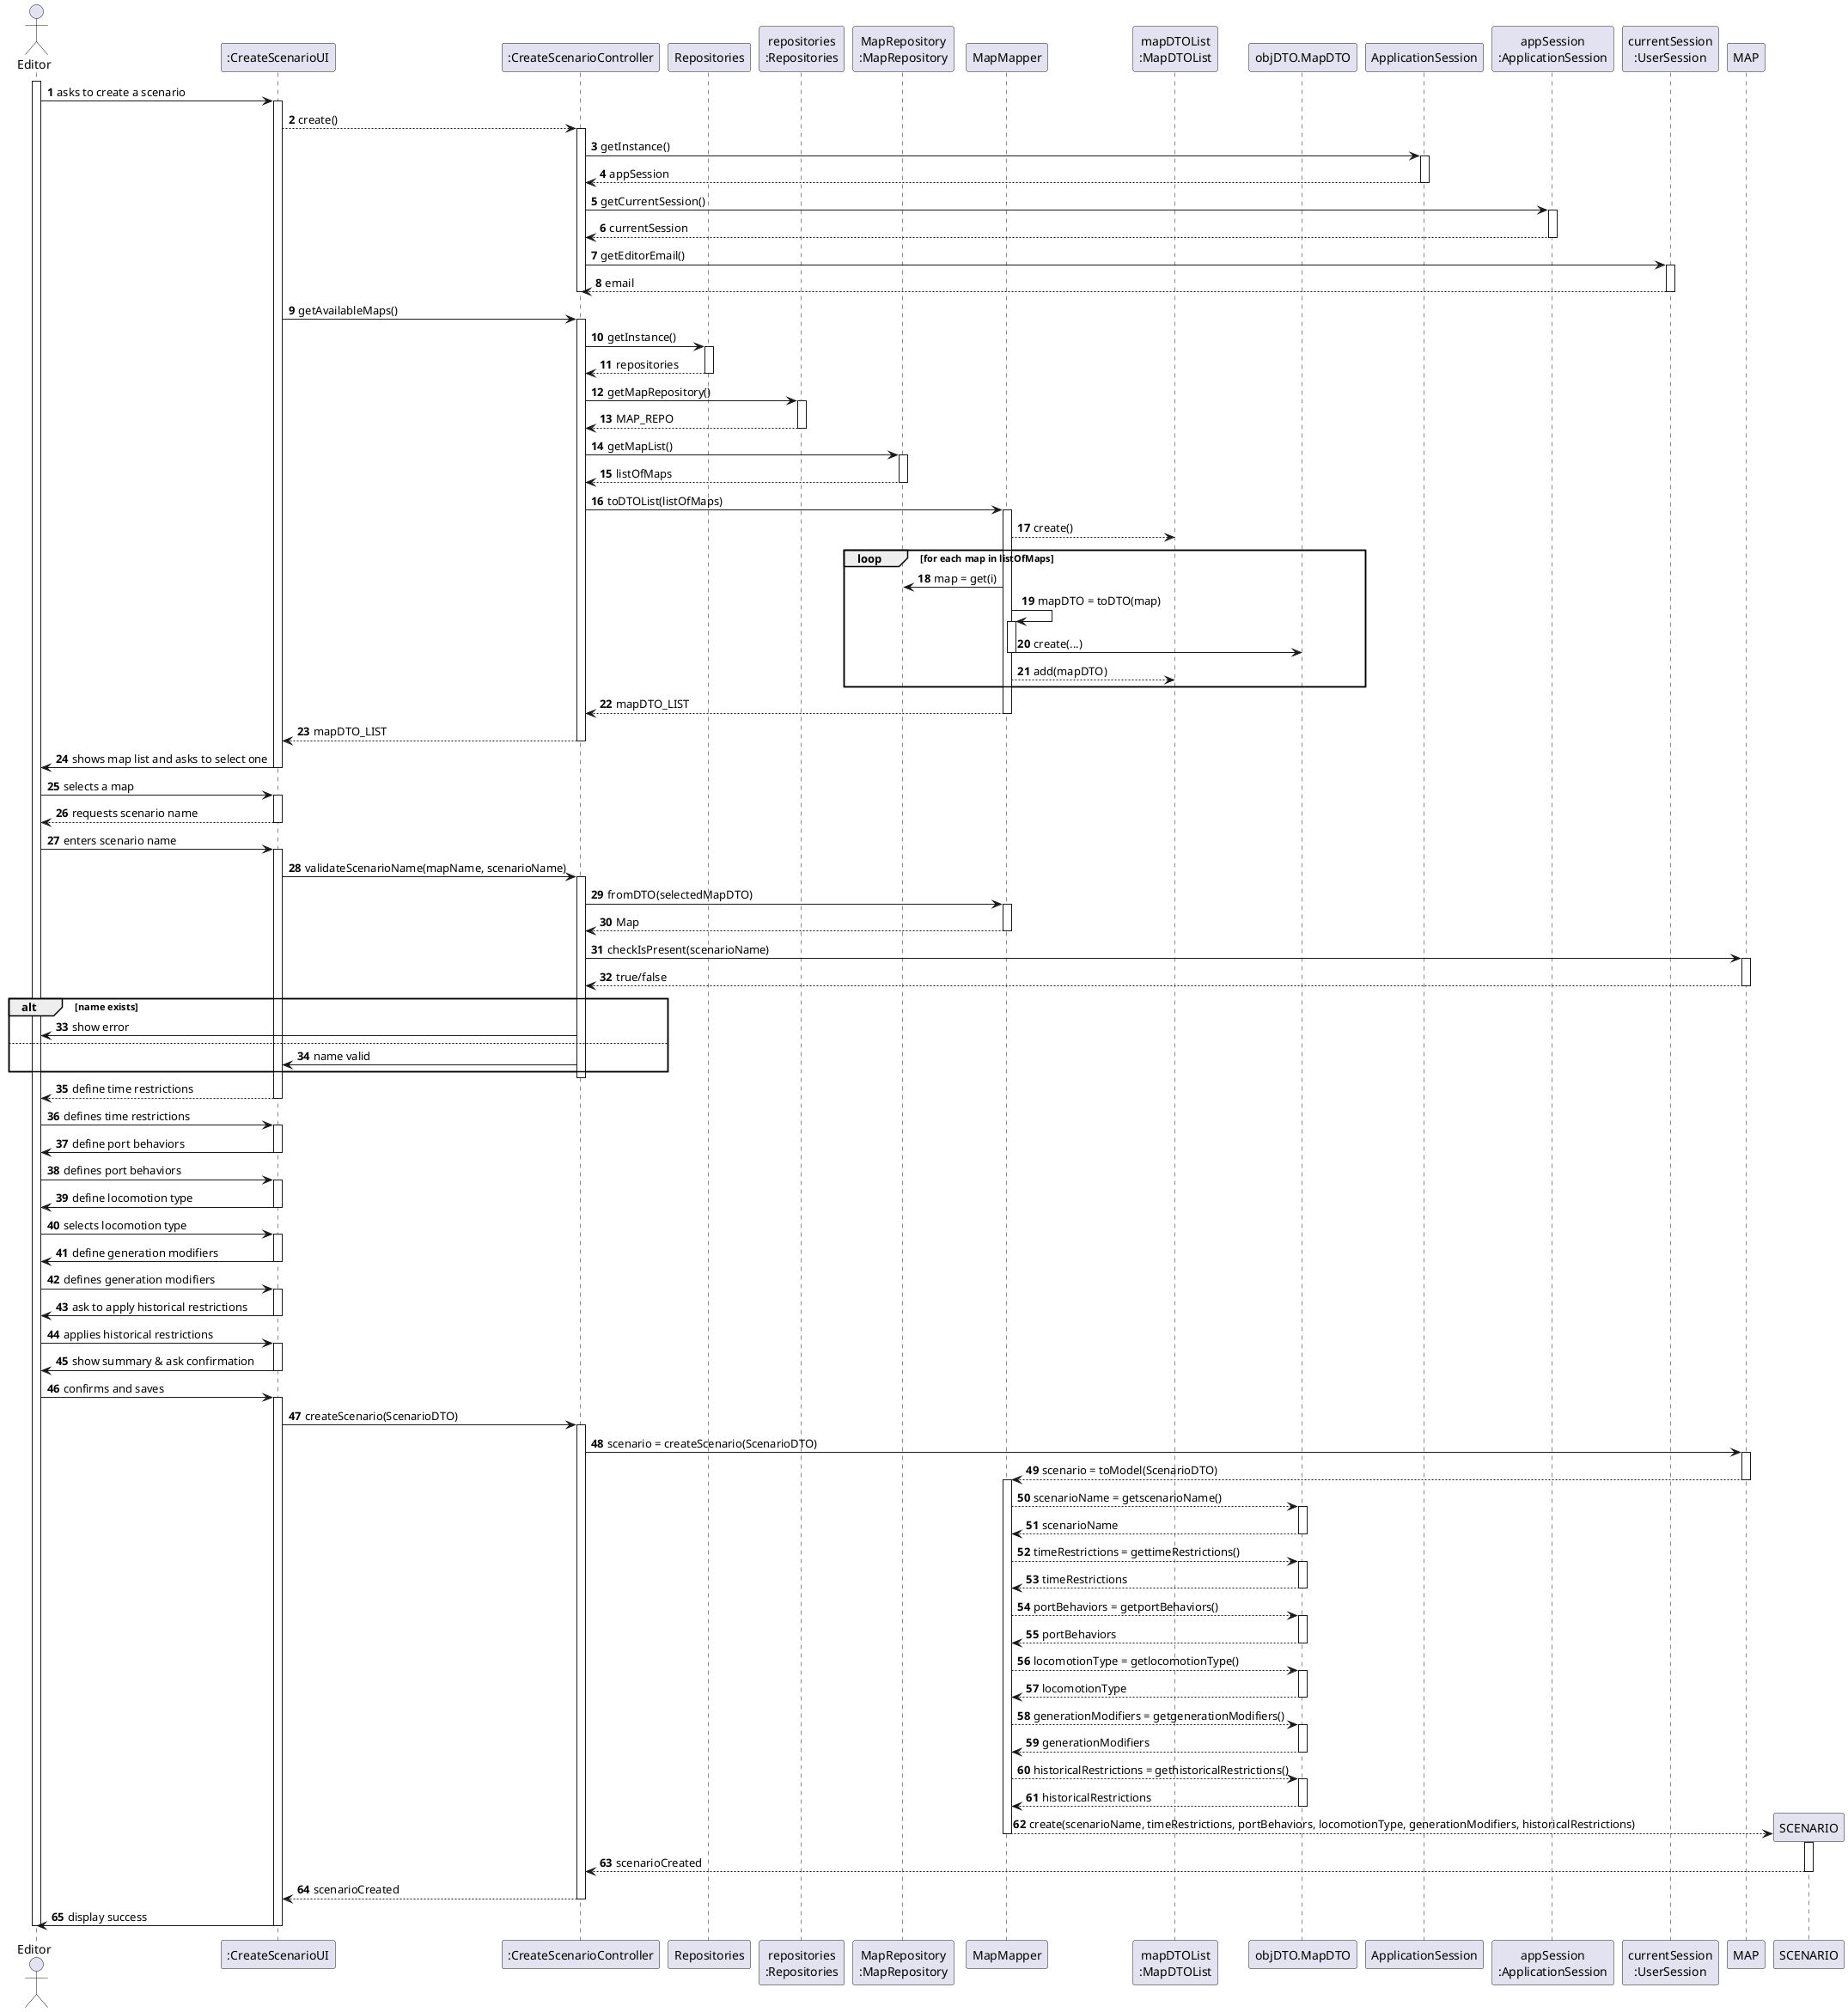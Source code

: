 @startuml
skinparam packageStyle rectangle
skinparam shadowing false
autonumber

actor "Editor" as EDITOR
participant ":CreateScenarioUI" as UI
participant ":CreateScenarioController" as CTRL
participant "Repositories" as REPOS
participant "repositories\n:Repositories" as REPOS_SINGLETON
participant "MapRepository\n:MapRepository" as MAP_REPO
participant "MapMapper" as MAP_MAPPER
participant "mapDTOList\n:MapDTOList" as DTO_LIST
participant "objDTO.MapDTO" as DTO
participant "ApplicationSession" as APP_SESSION
participant "appSession\n:ApplicationSession" as APP_SESSION_SINGLETON
participant "currentSession\n:UserSession" as CURRENT_SESSION


activate EDITOR
EDITOR -> UI : asks to create a scenario
activate UI
UI --> CTRL : create()

activate CTRL
CTRL -> APP_SESSION: getInstance()
activate APP_SESSION
APP_SESSION --> CTRL: appSession
deactivate APP_SESSION

CTRL -> APP_SESSION_SINGLETON: getCurrentSession()
activate APP_SESSION_SINGLETON
APP_SESSION_SINGLETON --> CTRL: currentSession
deactivate APP_SESSION_SINGLETON

CTRL -> CURRENT_SESSION: getEditorEmail()
activate CURRENT_SESSION
CURRENT_SESSION --> CTRL: email
deactivate CURRENT_SESSION
deactivate CTRL

UI -> CTRL : getAvailableMaps()
activate CTRL
CTRL -> REPOS : getInstance()
activate REPOS
REPOS --> CTRL : repositories
deactivate REPOS

CTRL -> REPOS_SINGLETON : getMapRepository()
activate REPOS_SINGLETON
REPOS_SINGLETON --> CTRL : MAP_REPO
deactivate REPOS_SINGLETON

CTRL -> MAP_REPO : getMapList()
activate MAP_REPO
MAP_REPO --> CTRL : listOfMaps
deactivate MAP_REPO

CTRL -> MAP_MAPPER : toDTOList(listOfMaps)
activate MAP_MAPPER
MAP_MAPPER --> DTO_LIST : create()

loop for each map in listOfMaps
    MAP_MAPPER -> MAP_REPO : map = get(i)
    MAP_MAPPER -> MAP_MAPPER : mapDTO = toDTO(map)
    activate MAP_MAPPER
    MAP_MAPPER -> DTO : create(...)
    deactivate MAP_MAPPER
    MAP_MAPPER --> DTO_LIST : add(mapDTO)
end loop

MAP_MAPPER --> CTRL : mapDTO_LIST
deactivate MAP_MAPPER

CTRL --> UI : mapDTO_LIST
deactivate CTRL
UI -> EDITOR : shows map list and asks to select one
deactivate UI

EDITOR -> UI : selects a map
activate UI
UI --> EDITOR : requests scenario name
deactivate UI

EDITOR -> UI : enters scenario name
activate UI
UI -> CTRL : validateScenarioName(mapName, scenarioName)
activate CTRL

CTRL -> MAP_MAPPER : fromDTO(selectedMapDTO)
activate MAP_MAPPER
MAP_MAPPER --> CTRL : Map
deactivate MAP_MAPPER

CTRL -> MAP : checkIsPresent(scenarioName)
activate MAP
MAP --> CTRL : true/false
deactivate MAP

alt name exists
    CTRL -> EDITOR : show error
else
    CTRL -> UI : name valid
end
deactivate CTRL

UI --> EDITOR: define time restrictions
deactivate UI

EDITOR -> UI: defines time restrictions
activate UI
UI -> EDITOR : define port behaviors
deactivate UI

EDITOR -> UI : defines port behaviors
activate UI
UI -> EDITOR : define locomotion type
deactivate UI

EDITOR -> UI : selects locomotion type
activate UI
UI -> EDITOR : define generation modifiers
deactivate UI

EDITOR -> UI : defines generation modifiers
activate UI
UI -> EDITOR : ask to apply historical restrictions
deactivate UI

EDITOR -> UI : applies historical restrictions
activate UI
UI -> EDITOR : show summary & ask confirmation
deactivate UI

EDITOR -> UI : confirms and saves
activate UI
UI -> CTRL : createScenario(ScenarioDTO)
activate CTRL

CTRL -> MAP : scenario = createScenario(ScenarioDTO)
activate MAP
MAP --> MAP_MAPPER : scenario = toModel(ScenarioDTO)
deactivate MAP
activate MAP_MAPPER

MAP_MAPPER --> DTO : scenarioName = getscenarioName()
activate DTO
DTO --> MAP_MAPPER : scenarioName
deactivate DTO

MAP_MAPPER --> DTO : timeRestrictions = gettimeRestrictions()
activate DTO
DTO --> MAP_MAPPER : timeRestrictions
deactivate DTO

MAP_MAPPER --> DTO : portBehaviors = getportBehaviors()
activate DTO
DTO --> MAP_MAPPER : portBehaviors
deactivate DTO

MAP_MAPPER --> DTO : locomotionType = getlocomotionType()
activate DTO
DTO --> MAP_MAPPER : locomotionType
deactivate DTO

MAP_MAPPER --> DTO : generationModifiers = getgenerationModifiers()
activate DTO
DTO --> MAP_MAPPER : generationModifiers
deactivate DTO

MAP_MAPPER --> DTO : historicalRestrictions = gethistoricalRestrictions()
activate DTO
DTO --> MAP_MAPPER : historicalRestrictions
deactivate DTO

MAP_MAPPER --> SCENARIO ** : create(scenarioName, timeRestrictions, portBehaviors, locomotionType, generationModifiers, historicalRestrictions)
deactivate MAP_MAPPER
activate SCENARIO

SCENARIO --> CTRL : scenarioCreated
deactivate

CTRL --> UI : scenarioCreated
deactivate CTRL

UI -> EDITOR : display success
deactivate UI
deactivate EDITOR
@enduml